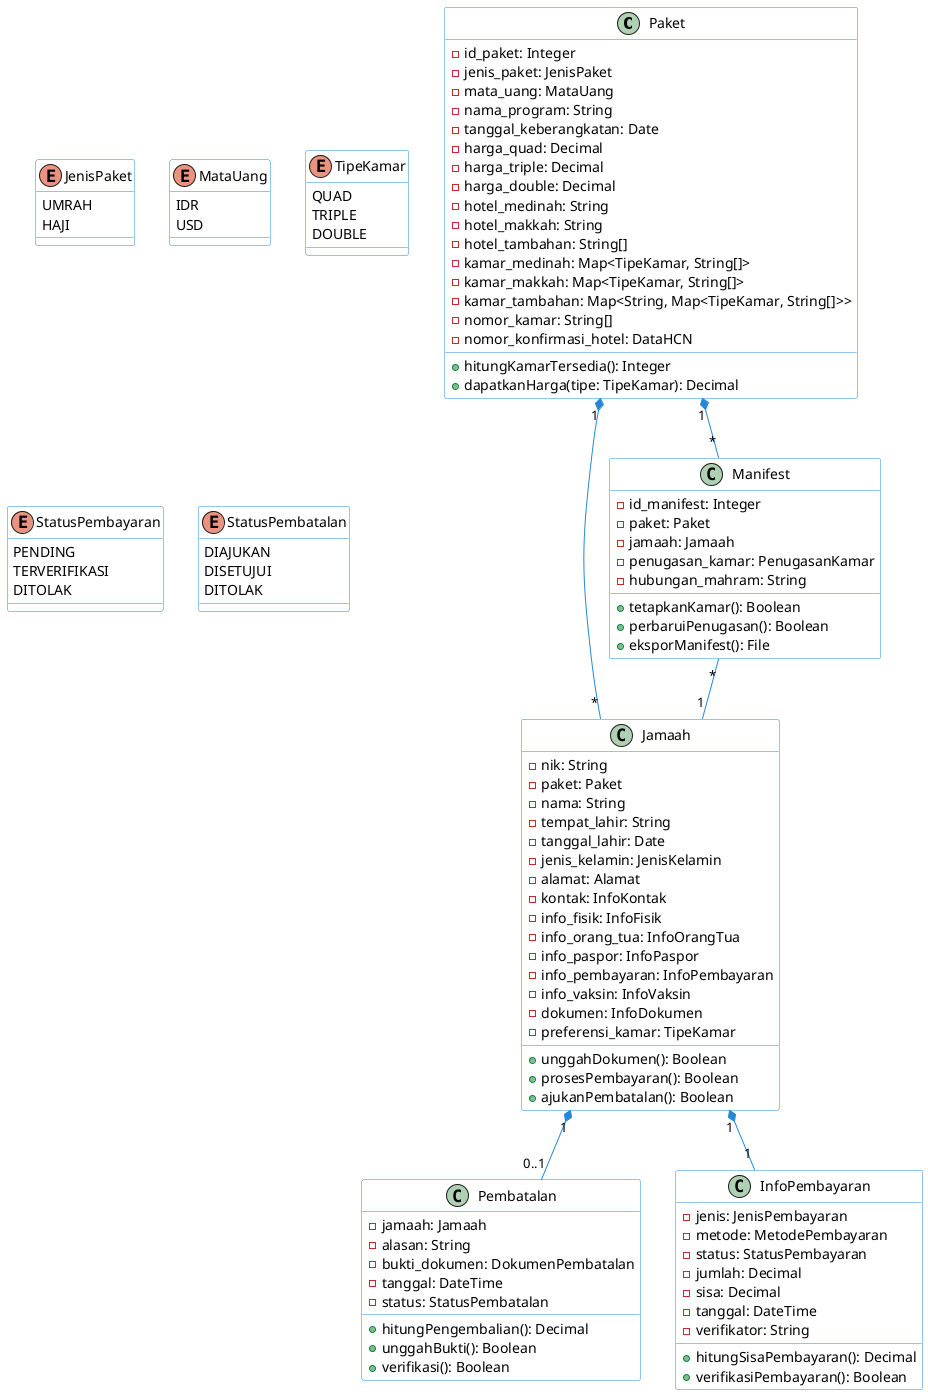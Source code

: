 @startuml Diagram Kelas MIW

skinparam class {
    BackgroundColor White
    ArrowColor #2688d4
    BorderColor #2688d4
}

class Paket {
    -id_paket: Integer
    -jenis_paket: JenisPaket
    -mata_uang: MataUang
    -nama_program: String
    -tanggal_keberangkatan: Date
    -harga_quad: Decimal
    -harga_triple: Decimal
    -harga_double: Decimal
    -hotel_medinah: String
    -hotel_makkah: String
    -hotel_tambahan: String[]
    -kamar_medinah: Map<TipeKamar, String[]>
    -kamar_makkah: Map<TipeKamar, String[]>
    -kamar_tambahan: Map<String, Map<TipeKamar, String[]>>
    -nomor_kamar: String[]
    -nomor_konfirmasi_hotel: DataHCN
    +hitungKamarTersedia(): Integer
    +dapatkanHarga(tipe: TipeKamar): Decimal
}

class Jamaah {
    -nik: String
    -paket: Paket
    -nama: String
    -tempat_lahir: String
    -tanggal_lahir: Date
    -jenis_kelamin: JenisKelamin
    -alamat: Alamat
    -kontak: InfoKontak
    -info_fisik: InfoFisik
    -info_orang_tua: InfoOrangTua
    -info_paspor: InfoPaspor
    -info_pembayaran: InfoPembayaran
    -info_vaksin: InfoVaksin
    -dokumen: InfoDokumen
    -preferensi_kamar: TipeKamar
    +unggahDokumen(): Boolean
    +prosesPembayaran(): Boolean
    +ajukanPembatalan(): Boolean
}

class Manifest {
    -id_manifest: Integer
    -paket: Paket
    -jamaah: Jamaah
    -penugasan_kamar: PenugasanKamar
    -hubungan_mahram: String
    +tetapkanKamar(): Boolean
    +perbaruiPenugasan(): Boolean
    +eksporManifest(): File
}

class Pembatalan {
    -jamaah: Jamaah
    -alasan: String
    -bukti_dokumen: DokumenPembatalan
    -tanggal: DateTime
    -status: StatusPembatalan
    +hitungPengembalian(): Decimal
    +unggahBukti(): Boolean
    +verifikasi(): Boolean
}

class InfoPembayaran {
    -jenis: JenisPembayaran
    -metode: MetodePembayaran
    -status: StatusPembayaran
    -jumlah: Decimal
    -sisa: Decimal
    -tanggal: DateTime
    -verifikator: String
    +hitungSisaPembayaran(): Decimal
    +verifikasiPembayaran(): Boolean
}

enum JenisPaket {
    UMRAH
    HAJI
}

enum MataUang {
    IDR
    USD
}

enum TipeKamar {
    QUAD
    TRIPLE
    DOUBLE
}

enum StatusPembayaran {
    PENDING
    TERVERIFIKASI
    DITOLAK
}

enum StatusPembatalan {
    DIAJUKAN
    DISETUJUI
    DITOLAK
}

' Relasi
Paket "1" *-- "*" Jamaah
Paket "1" *-- "*" Manifest
Jamaah "1" *-- "1" InfoPembayaran
Jamaah "1" *-- "0..1" Pembatalan
Manifest "*" -- "1" Jamaah

@enduml
